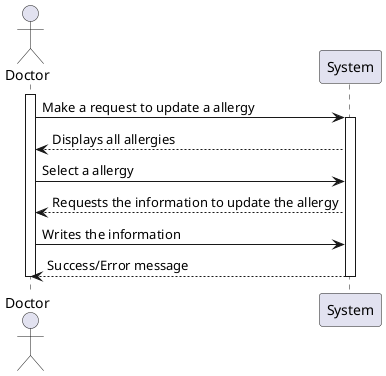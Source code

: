 
```plantuml
@startuml Process_View
actor Doctor
participant Doctor <<Doctor (C4)>>

activate Doctor

Doctor -> System: Make a request to update a allergy
activate System
System --> Doctor: Displays all allergies
Doctor -> System: Select a allergy
System --> Doctor : Requests the information to update the allergy
Doctor -> System: Writes the information
System --> Doctor: Success/Error message
deactivate System
deactivate Doctor

@enduml
```